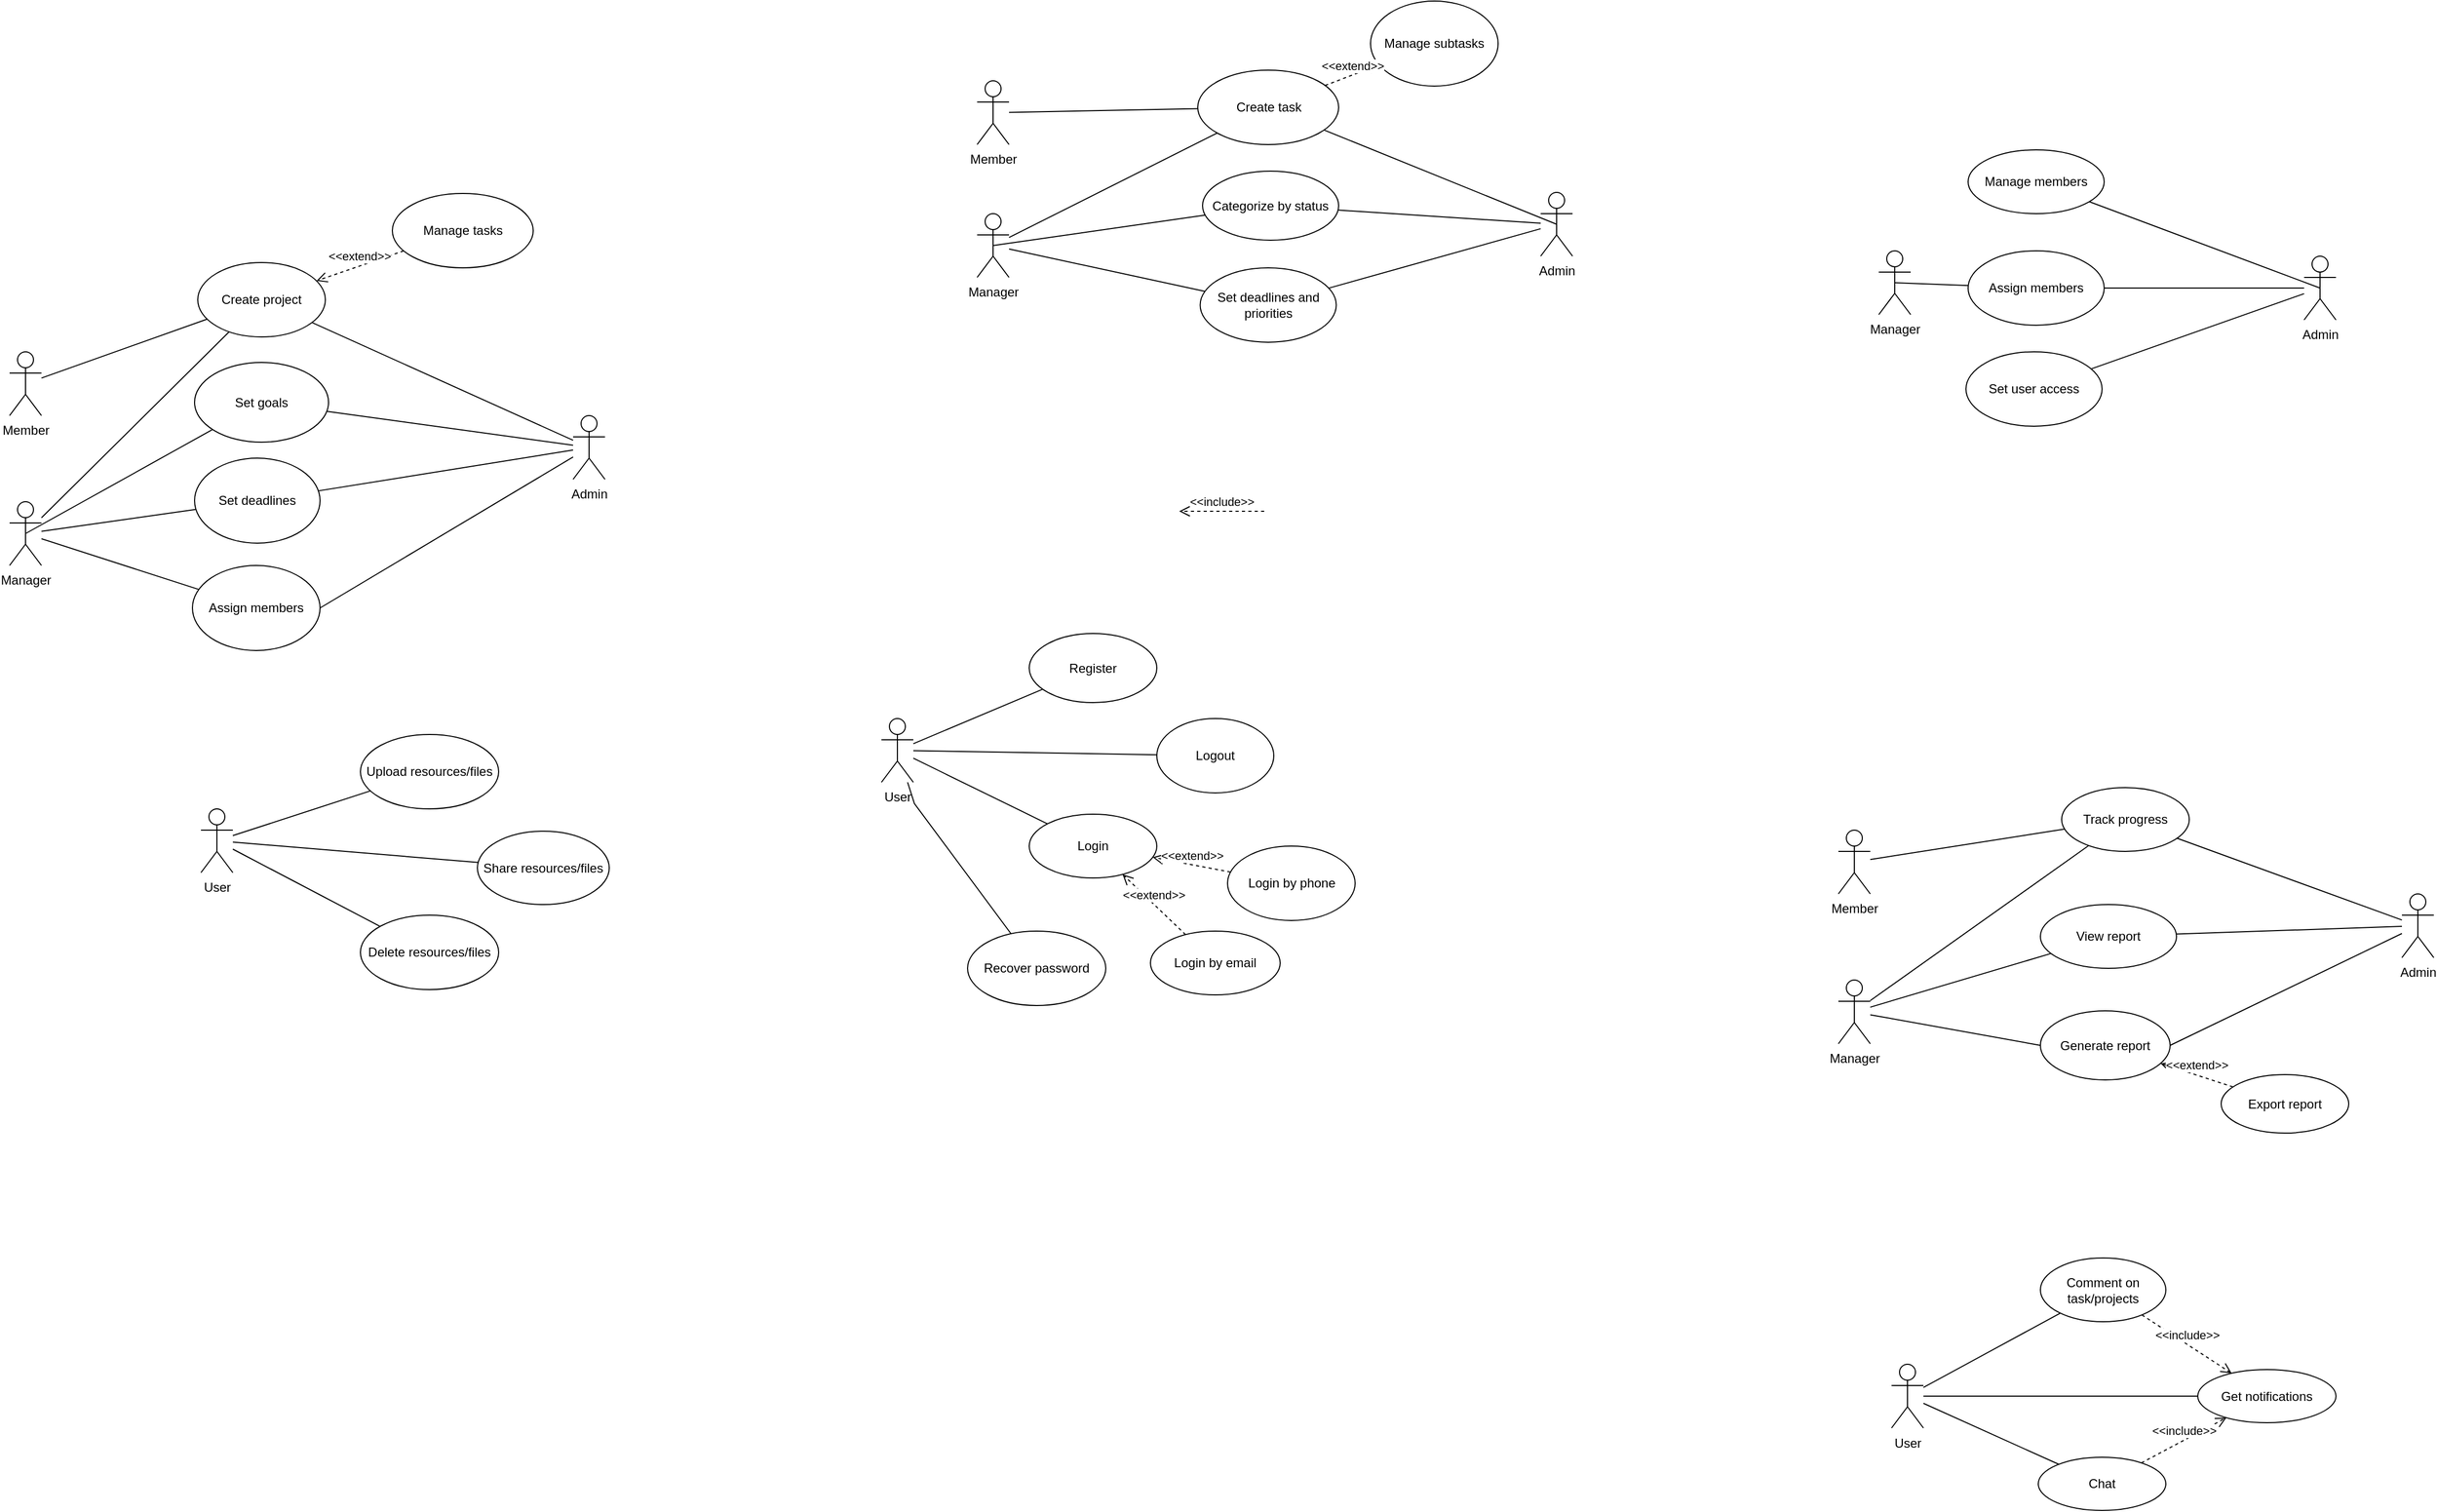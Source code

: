 <mxfile version="27.1.4">
  <diagram name="Page-1" id="LLpskVTNyjd0eYGFW1nT">
    <mxGraphModel dx="4588" dy="3377" grid="1" gridSize="10" guides="1" tooltips="1" connect="1" arrows="1" fold="1" page="1" pageScale="1" pageWidth="827" pageHeight="1169" math="0" shadow="0">
      <root>
        <mxCell id="0" />
        <mxCell id="1" parent="0" />
        <mxCell id="5ddJLNY-2XlwTEDdsY8z-5" value="Create project" style="ellipse;whiteSpace=wrap;html=1;" parent="1" vertex="1">
          <mxGeometry x="227" y="-264" width="120" height="70" as="geometry" />
        </mxCell>
        <mxCell id="5ddJLNY-2XlwTEDdsY8z-6" value="Assign members" style="ellipse;whiteSpace=wrap;html=1;" parent="1" vertex="1">
          <mxGeometry x="222" y="21" width="120" height="80" as="geometry" />
        </mxCell>
        <mxCell id="5ddJLNY-2XlwTEDdsY8z-8" value="Set goals" style="ellipse;whiteSpace=wrap;html=1;" parent="1" vertex="1">
          <mxGeometry x="224" y="-170" width="126" height="75" as="geometry" />
        </mxCell>
        <mxCell id="TwEvVW-eclEVVmXi3KOq-1" value="Member" style="shape=umlActor;verticalLabelPosition=bottom;verticalAlign=top;html=1;outlineConnect=0;" parent="1" vertex="1">
          <mxGeometry x="50" y="-180" width="30" height="60" as="geometry" />
        </mxCell>
        <mxCell id="TwEvVW-eclEVVmXi3KOq-2" value="Manager" style="shape=umlActor;verticalLabelPosition=bottom;verticalAlign=top;html=1;outlineConnect=0;" parent="1" vertex="1">
          <mxGeometry x="50" y="-39" width="30" height="60" as="geometry" />
        </mxCell>
        <mxCell id="TwEvVW-eclEVVmXi3KOq-3" value="Admin" style="shape=umlActor;verticalLabelPosition=bottom;verticalAlign=top;html=1;outlineConnect=0;" parent="1" vertex="1">
          <mxGeometry x="580" y="-120" width="30" height="60" as="geometry" />
        </mxCell>
        <mxCell id="TwEvVW-eclEVVmXi3KOq-23" value="" style="endArrow=none;html=1;rounded=0;" parent="1" source="TwEvVW-eclEVVmXi3KOq-2" target="5ddJLNY-2XlwTEDdsY8z-6" edge="1">
          <mxGeometry width="50" height="50" relative="1" as="geometry">
            <mxPoint x="60" y="343" as="sourcePoint" />
            <mxPoint x="248" y="269" as="targetPoint" />
          </mxGeometry>
        </mxCell>
        <mxCell id="TwEvVW-eclEVVmXi3KOq-25" value="" style="endArrow=none;html=1;rounded=0;" parent="1" source="TwEvVW-eclEVVmXi3KOq-2" target="5ddJLNY-2XlwTEDdsY8z-5" edge="1">
          <mxGeometry width="50" height="50" relative="1" as="geometry">
            <mxPoint x="70" y="330" as="sourcePoint" />
            <mxPoint x="262" y="170" as="targetPoint" />
          </mxGeometry>
        </mxCell>
        <mxCell id="TwEvVW-eclEVVmXi3KOq-33" value="" style="endArrow=none;html=1;rounded=0;" parent="1" source="TwEvVW-eclEVVmXi3KOq-1" target="5ddJLNY-2XlwTEDdsY8z-5" edge="1">
          <mxGeometry width="50" height="50" relative="1" as="geometry">
            <mxPoint x="160" y="200" as="sourcePoint" />
            <mxPoint x="390" y="180" as="targetPoint" />
          </mxGeometry>
        </mxCell>
        <mxCell id="TwEvVW-eclEVVmXi3KOq-35" value="" style="endArrow=none;html=1;rounded=0;exitX=1;exitY=0.5;exitDx=0;exitDy=0;" parent="1" source="5ddJLNY-2XlwTEDdsY8z-6" target="TwEvVW-eclEVVmXi3KOq-3" edge="1">
          <mxGeometry width="50" height="50" relative="1" as="geometry">
            <mxPoint x="340" y="230" as="sourcePoint" />
            <mxPoint x="390" y="180" as="targetPoint" />
          </mxGeometry>
        </mxCell>
        <mxCell id="TwEvVW-eclEVVmXi3KOq-41" value="" style="endArrow=none;html=1;rounded=0;" parent="1" source="TwEvVW-eclEVVmXi3KOq-3" target="5ddJLNY-2XlwTEDdsY8z-5" edge="1">
          <mxGeometry width="50" height="50" relative="1" as="geometry">
            <mxPoint x="640" y="157" as="sourcePoint" />
            <mxPoint x="920" y="80" as="targetPoint" />
          </mxGeometry>
        </mxCell>
        <mxCell id="TwEvVW-eclEVVmXi3KOq-42" value="" style="endArrow=none;html=1;rounded=0;" parent="1" source="TwEvVW-eclEVVmXi3KOq-3" target="5ddJLNY-2XlwTEDdsY8z-8" edge="1">
          <mxGeometry width="50" height="50" relative="1" as="geometry">
            <mxPoint x="650" y="80" as="sourcePoint" />
            <mxPoint x="730" y="-80" as="targetPoint" />
          </mxGeometry>
        </mxCell>
        <mxCell id="TwEvVW-eclEVVmXi3KOq-47" value="" style="endArrow=none;html=1;rounded=0;exitX=0.5;exitY=0.5;exitDx=0;exitDy=0;exitPerimeter=0;" parent="1" source="TwEvVW-eclEVVmXi3KOq-2" target="5ddJLNY-2XlwTEDdsY8z-8" edge="1">
          <mxGeometry width="50" height="50" relative="1" as="geometry">
            <mxPoint x="180" y="285" as="sourcePoint" />
            <mxPoint x="374" y="20" as="targetPoint" />
          </mxGeometry>
        </mxCell>
        <mxCell id="8Crcheac2xjCXa0UdA6q-4" value="Set deadlines" style="ellipse;whiteSpace=wrap;html=1;" parent="1" vertex="1">
          <mxGeometry x="224" y="-80" width="118" height="80" as="geometry" />
        </mxCell>
        <mxCell id="8Crcheac2xjCXa0UdA6q-5" value="" style="endArrow=none;html=1;rounded=0;" parent="1" source="TwEvVW-eclEVVmXi3KOq-2" target="8Crcheac2xjCXa0UdA6q-4" edge="1">
          <mxGeometry width="50" height="50" relative="1" as="geometry">
            <mxPoint x="110" y="20" as="sourcePoint" />
            <mxPoint x="294" y="184" as="targetPoint" />
          </mxGeometry>
        </mxCell>
        <mxCell id="8Crcheac2xjCXa0UdA6q-6" value="" style="endArrow=none;html=1;rounded=0;" parent="1" source="8Crcheac2xjCXa0UdA6q-4" target="TwEvVW-eclEVVmXi3KOq-3" edge="1">
          <mxGeometry width="50" height="50" relative="1" as="geometry">
            <mxPoint x="570" y="201" as="sourcePoint" />
            <mxPoint x="790" y="-70" as="targetPoint" />
          </mxGeometry>
        </mxCell>
        <mxCell id="8Crcheac2xjCXa0UdA6q-11" value="Create task" style="ellipse;whiteSpace=wrap;html=1;" parent="1" vertex="1">
          <mxGeometry x="1167.5" y="-445" width="132.5" height="70" as="geometry" />
        </mxCell>
        <mxCell id="8Crcheac2xjCXa0UdA6q-12" value="&lt;span style=&quot;&quot; data-end=&quot;400&quot; data-start=&quot;366&quot;&gt;Manage subtasks&lt;/span&gt;" style="ellipse;whiteSpace=wrap;html=1;" parent="1" vertex="1">
          <mxGeometry x="1330" y="-510" width="120" height="80" as="geometry" />
        </mxCell>
        <mxCell id="8Crcheac2xjCXa0UdA6q-13" value="Categorize by status" style="ellipse;whiteSpace=wrap;html=1;" parent="1" vertex="1">
          <mxGeometry x="1172" y="-350" width="128" height="65" as="geometry" />
        </mxCell>
        <mxCell id="8Crcheac2xjCXa0UdA6q-14" value="Member" style="shape=umlActor;verticalLabelPosition=bottom;verticalAlign=top;html=1;outlineConnect=0;" parent="1" vertex="1">
          <mxGeometry x="960" y="-435" width="30" height="60" as="geometry" />
        </mxCell>
        <mxCell id="8Crcheac2xjCXa0UdA6q-15" value="Manager" style="shape=umlActor;verticalLabelPosition=bottom;verticalAlign=top;html=1;outlineConnect=0;" parent="1" vertex="1">
          <mxGeometry x="960" y="-310" width="30" height="60" as="geometry" />
        </mxCell>
        <mxCell id="8Crcheac2xjCXa0UdA6q-16" value="Admin" style="shape=umlActor;verticalLabelPosition=bottom;verticalAlign=top;html=1;outlineConnect=0;" parent="1" vertex="1">
          <mxGeometry x="1490" y="-330" width="30" height="60" as="geometry" />
        </mxCell>
        <mxCell id="8Crcheac2xjCXa0UdA6q-18" value="" style="endArrow=none;html=1;rounded=0;" parent="1" source="8Crcheac2xjCXa0UdA6q-15" target="8Crcheac2xjCXa0UdA6q-11" edge="1">
          <mxGeometry width="50" height="50" relative="1" as="geometry">
            <mxPoint x="980" y="110" as="sourcePoint" />
            <mxPoint x="1172" y="-50" as="targetPoint" />
          </mxGeometry>
        </mxCell>
        <mxCell id="8Crcheac2xjCXa0UdA6q-19" value="" style="endArrow=none;html=1;rounded=0;" parent="1" source="8Crcheac2xjCXa0UdA6q-14" target="8Crcheac2xjCXa0UdA6q-11" edge="1">
          <mxGeometry width="50" height="50" relative="1" as="geometry">
            <mxPoint x="1070" y="-20" as="sourcePoint" />
            <mxPoint x="1300" y="-40" as="targetPoint" />
          </mxGeometry>
        </mxCell>
        <mxCell id="8Crcheac2xjCXa0UdA6q-22" value="" style="endArrow=none;html=1;rounded=0;exitX=0.5;exitY=0.5;exitDx=0;exitDy=0;exitPerimeter=0;" parent="1" source="8Crcheac2xjCXa0UdA6q-16" target="8Crcheac2xjCXa0UdA6q-11" edge="1">
          <mxGeometry width="50" height="50" relative="1" as="geometry">
            <mxPoint x="1550" y="-63" as="sourcePoint" />
            <mxPoint x="1830" y="-140" as="targetPoint" />
          </mxGeometry>
        </mxCell>
        <mxCell id="8Crcheac2xjCXa0UdA6q-23" value="" style="endArrow=none;html=1;rounded=0;" parent="1" source="8Crcheac2xjCXa0UdA6q-16" target="8Crcheac2xjCXa0UdA6q-13" edge="1">
          <mxGeometry width="50" height="50" relative="1" as="geometry">
            <mxPoint x="1560" y="-140" as="sourcePoint" />
            <mxPoint x="1640" y="-300" as="targetPoint" />
          </mxGeometry>
        </mxCell>
        <mxCell id="8Crcheac2xjCXa0UdA6q-24" value="" style="endArrow=none;html=1;rounded=0;exitX=0.5;exitY=0.5;exitDx=0;exitDy=0;exitPerimeter=0;" parent="1" source="8Crcheac2xjCXa0UdA6q-15" target="8Crcheac2xjCXa0UdA6q-13" edge="1">
          <mxGeometry width="50" height="50" relative="1" as="geometry">
            <mxPoint x="1090" y="65" as="sourcePoint" />
            <mxPoint x="1284" y="-200" as="targetPoint" />
          </mxGeometry>
        </mxCell>
        <mxCell id="8Crcheac2xjCXa0UdA6q-26" value="Set deadlines and priorities" style="ellipse;whiteSpace=wrap;html=1;" parent="1" vertex="1">
          <mxGeometry x="1169.75" y="-259" width="128" height="70" as="geometry" />
        </mxCell>
        <mxCell id="8Crcheac2xjCXa0UdA6q-27" value="" style="endArrow=none;html=1;rounded=0;" parent="1" source="8Crcheac2xjCXa0UdA6q-15" target="8Crcheac2xjCXa0UdA6q-26" edge="1">
          <mxGeometry width="50" height="50" relative="1" as="geometry">
            <mxPoint x="1020" y="-200" as="sourcePoint" />
            <mxPoint x="1204" y="-36" as="targetPoint" />
          </mxGeometry>
        </mxCell>
        <mxCell id="8Crcheac2xjCXa0UdA6q-28" value="" style="endArrow=none;html=1;rounded=0;" parent="1" source="8Crcheac2xjCXa0UdA6q-26" target="8Crcheac2xjCXa0UdA6q-16" edge="1">
          <mxGeometry width="50" height="50" relative="1" as="geometry">
            <mxPoint x="1480" y="-19" as="sourcePoint" />
            <mxPoint x="1700" y="-290" as="targetPoint" />
          </mxGeometry>
        </mxCell>
        <mxCell id="8Crcheac2xjCXa0UdA6q-33" value="Manage members" style="ellipse;whiteSpace=wrap;html=1;" parent="1" vertex="1">
          <mxGeometry x="1892" y="-370" width="128" height="60" as="geometry" />
        </mxCell>
        <mxCell id="8Crcheac2xjCXa0UdA6q-35" value="Assign members" style="ellipse;whiteSpace=wrap;html=1;" parent="1" vertex="1">
          <mxGeometry x="1892" y="-275" width="128" height="70" as="geometry" />
        </mxCell>
        <mxCell id="8Crcheac2xjCXa0UdA6q-37" value="Manager" style="shape=umlActor;verticalLabelPosition=bottom;verticalAlign=top;html=1;outlineConnect=0;" parent="1" vertex="1">
          <mxGeometry x="1808" y="-275" width="30" height="60" as="geometry" />
        </mxCell>
        <mxCell id="8Crcheac2xjCXa0UdA6q-38" value="Admin" style="shape=umlActor;verticalLabelPosition=bottom;verticalAlign=top;html=1;outlineConnect=0;" parent="1" vertex="1">
          <mxGeometry x="2208" y="-270" width="30" height="60" as="geometry" />
        </mxCell>
        <mxCell id="8Crcheac2xjCXa0UdA6q-44" value="" style="endArrow=none;html=1;rounded=0;exitX=0.5;exitY=0.5;exitDx=0;exitDy=0;exitPerimeter=0;" parent="1" source="8Crcheac2xjCXa0UdA6q-38" target="8Crcheac2xjCXa0UdA6q-33" edge="1">
          <mxGeometry width="50" height="50" relative="1" as="geometry">
            <mxPoint x="2268" y="7" as="sourcePoint" />
            <mxPoint x="2548" y="-70" as="targetPoint" />
          </mxGeometry>
        </mxCell>
        <mxCell id="8Crcheac2xjCXa0UdA6q-45" value="" style="endArrow=none;html=1;rounded=0;" parent="1" source="8Crcheac2xjCXa0UdA6q-38" target="8Crcheac2xjCXa0UdA6q-35" edge="1">
          <mxGeometry width="50" height="50" relative="1" as="geometry">
            <mxPoint x="2278" y="-70" as="sourcePoint" />
            <mxPoint x="2358" y="-230" as="targetPoint" />
          </mxGeometry>
        </mxCell>
        <mxCell id="8Crcheac2xjCXa0UdA6q-46" value="" style="endArrow=none;html=1;rounded=0;exitX=0.5;exitY=0.5;exitDx=0;exitDy=0;exitPerimeter=0;" parent="1" source="8Crcheac2xjCXa0UdA6q-37" target="8Crcheac2xjCXa0UdA6q-35" edge="1">
          <mxGeometry width="50" height="50" relative="1" as="geometry">
            <mxPoint x="1808" y="135" as="sourcePoint" />
            <mxPoint x="2002" y="-130" as="targetPoint" />
          </mxGeometry>
        </mxCell>
        <mxCell id="8Crcheac2xjCXa0UdA6q-48" value="Set user access" style="ellipse;whiteSpace=wrap;html=1;" parent="1" vertex="1">
          <mxGeometry x="1890" y="-180" width="128" height="70" as="geometry" />
        </mxCell>
        <mxCell id="8Crcheac2xjCXa0UdA6q-50" value="" style="endArrow=none;html=1;rounded=0;" parent="1" source="8Crcheac2xjCXa0UdA6q-48" target="8Crcheac2xjCXa0UdA6q-38" edge="1">
          <mxGeometry width="50" height="50" relative="1" as="geometry">
            <mxPoint x="2198" y="51" as="sourcePoint" />
            <mxPoint x="2418" y="-220" as="targetPoint" />
          </mxGeometry>
        </mxCell>
        <mxCell id="8Crcheac2xjCXa0UdA6q-65" value="Track progress" style="ellipse;whiteSpace=wrap;html=1;" parent="1" vertex="1">
          <mxGeometry x="1980" y="230" width="120" height="60" as="geometry" />
        </mxCell>
        <mxCell id="8Crcheac2xjCXa0UdA6q-66" value="&lt;span style=&quot;&quot; data-end=&quot;400&quot; data-start=&quot;366&quot;&gt;Generate report&lt;/span&gt;" style="ellipse;whiteSpace=wrap;html=1;" parent="1" vertex="1">
          <mxGeometry x="1960" y="440" width="122" height="65" as="geometry" />
        </mxCell>
        <mxCell id="8Crcheac2xjCXa0UdA6q-67" value="View report" style="ellipse;whiteSpace=wrap;html=1;" parent="1" vertex="1">
          <mxGeometry x="1960" y="340" width="128" height="60" as="geometry" />
        </mxCell>
        <mxCell id="8Crcheac2xjCXa0UdA6q-68" value="Member" style="shape=umlActor;verticalLabelPosition=bottom;verticalAlign=top;html=1;outlineConnect=0;" parent="1" vertex="1">
          <mxGeometry x="1770" y="270" width="30" height="60" as="geometry" />
        </mxCell>
        <mxCell id="8Crcheac2xjCXa0UdA6q-69" value="Manager" style="shape=umlActor;verticalLabelPosition=bottom;verticalAlign=top;html=1;outlineConnect=0;" parent="1" vertex="1">
          <mxGeometry x="1770" y="411" width="30" height="60" as="geometry" />
        </mxCell>
        <mxCell id="8Crcheac2xjCXa0UdA6q-70" value="Admin" style="shape=umlActor;verticalLabelPosition=bottom;verticalAlign=top;html=1;outlineConnect=0;" parent="1" vertex="1">
          <mxGeometry x="2300" y="330" width="30" height="60" as="geometry" />
        </mxCell>
        <mxCell id="8Crcheac2xjCXa0UdA6q-71" value="" style="endArrow=none;html=1;rounded=0;entryX=0;entryY=0.5;entryDx=0;entryDy=0;" parent="1" source="8Crcheac2xjCXa0UdA6q-69" target="8Crcheac2xjCXa0UdA6q-66" edge="1">
          <mxGeometry width="50" height="50" relative="1" as="geometry">
            <mxPoint x="1780" y="793" as="sourcePoint" />
            <mxPoint x="1968" y="719" as="targetPoint" />
          </mxGeometry>
        </mxCell>
        <mxCell id="8Crcheac2xjCXa0UdA6q-72" value="" style="endArrow=none;html=1;rounded=0;" parent="1" source="8Crcheac2xjCXa0UdA6q-69" target="8Crcheac2xjCXa0UdA6q-65" edge="1">
          <mxGeometry width="50" height="50" relative="1" as="geometry">
            <mxPoint x="1790" y="780" as="sourcePoint" />
            <mxPoint x="1982" y="620" as="targetPoint" />
          </mxGeometry>
        </mxCell>
        <mxCell id="8Crcheac2xjCXa0UdA6q-73" value="" style="endArrow=none;html=1;rounded=0;" parent="1" source="8Crcheac2xjCXa0UdA6q-68" target="8Crcheac2xjCXa0UdA6q-65" edge="1">
          <mxGeometry width="50" height="50" relative="1" as="geometry">
            <mxPoint x="1880" y="650" as="sourcePoint" />
            <mxPoint x="2110" y="630" as="targetPoint" />
          </mxGeometry>
        </mxCell>
        <mxCell id="8Crcheac2xjCXa0UdA6q-74" value="" style="endArrow=none;html=1;rounded=0;exitX=1;exitY=0.5;exitDx=0;exitDy=0;" parent="1" source="8Crcheac2xjCXa0UdA6q-66" target="8Crcheac2xjCXa0UdA6q-70" edge="1">
          <mxGeometry width="50" height="50" relative="1" as="geometry">
            <mxPoint x="2060" y="680" as="sourcePoint" />
            <mxPoint x="2110" y="630" as="targetPoint" />
          </mxGeometry>
        </mxCell>
        <mxCell id="8Crcheac2xjCXa0UdA6q-76" value="" style="endArrow=none;html=1;rounded=0;" parent="1" source="8Crcheac2xjCXa0UdA6q-70" target="8Crcheac2xjCXa0UdA6q-65" edge="1">
          <mxGeometry width="50" height="50" relative="1" as="geometry">
            <mxPoint x="2260" y="320" as="sourcePoint" />
            <mxPoint x="2640" y="530" as="targetPoint" />
          </mxGeometry>
        </mxCell>
        <mxCell id="8Crcheac2xjCXa0UdA6q-77" value="" style="endArrow=none;html=1;rounded=0;" parent="1" source="8Crcheac2xjCXa0UdA6q-70" target="8Crcheac2xjCXa0UdA6q-67" edge="1">
          <mxGeometry width="50" height="50" relative="1" as="geometry">
            <mxPoint x="2370" y="530" as="sourcePoint" />
            <mxPoint x="2450" y="370" as="targetPoint" />
          </mxGeometry>
        </mxCell>
        <mxCell id="8Crcheac2xjCXa0UdA6q-78" value="" style="endArrow=none;html=1;rounded=0;" parent="1" source="8Crcheac2xjCXa0UdA6q-69" target="8Crcheac2xjCXa0UdA6q-67" edge="1">
          <mxGeometry width="50" height="50" relative="1" as="geometry">
            <mxPoint x="1880" y="430" as="sourcePoint" />
            <mxPoint x="2094" y="470" as="targetPoint" />
          </mxGeometry>
        </mxCell>
        <mxCell id="8Crcheac2xjCXa0UdA6q-80" value="Export report" style="ellipse;whiteSpace=wrap;html=1;" parent="1" vertex="1">
          <mxGeometry x="2130" y="500" width="120" height="55" as="geometry" />
        </mxCell>
        <mxCell id="8Crcheac2xjCXa0UdA6q-87" value="Upload resources/files" style="ellipse;whiteSpace=wrap;html=1;" parent="1" vertex="1">
          <mxGeometry x="380" y="180" width="130" height="70" as="geometry" />
        </mxCell>
        <mxCell id="8Crcheac2xjCXa0UdA6q-89" value="Share resources/files" style="ellipse;whiteSpace=wrap;html=1;" parent="1" vertex="1">
          <mxGeometry x="490" y="271" width="124" height="69" as="geometry" />
        </mxCell>
        <mxCell id="8Crcheac2xjCXa0UdA6q-90" value="User" style="shape=umlActor;verticalLabelPosition=bottom;verticalAlign=top;html=1;outlineConnect=0;" parent="1" vertex="1">
          <mxGeometry x="230" y="250" width="30" height="60" as="geometry" />
        </mxCell>
        <mxCell id="8Crcheac2xjCXa0UdA6q-95" value="" style="endArrow=none;html=1;rounded=0;" parent="1" source="8Crcheac2xjCXa0UdA6q-90" target="8Crcheac2xjCXa0UdA6q-87" edge="1">
          <mxGeometry width="50" height="50" relative="1" as="geometry">
            <mxPoint x="350" y="600" as="sourcePoint" />
            <mxPoint x="580" y="580" as="targetPoint" />
          </mxGeometry>
        </mxCell>
        <mxCell id="8Crcheac2xjCXa0UdA6q-103" value="" style="endArrow=none;html=1;rounded=0;" parent="1" source="8Crcheac2xjCXa0UdA6q-90" target="8Crcheac2xjCXa0UdA6q-89" edge="1">
          <mxGeometry width="50" height="50" relative="1" as="geometry">
            <mxPoint x="290" y="292" as="sourcePoint" />
            <mxPoint x="472" y="250" as="targetPoint" />
          </mxGeometry>
        </mxCell>
        <mxCell id="8Crcheac2xjCXa0UdA6q-122" value="Comment on task/projects" style="ellipse;whiteSpace=wrap;html=1;" parent="1" vertex="1">
          <mxGeometry x="1960" y="672.5" width="118" height="60" as="geometry" />
        </mxCell>
        <mxCell id="8Crcheac2xjCXa0UdA6q-123" value="Get notifications" style="ellipse;whiteSpace=wrap;html=1;" parent="1" vertex="1">
          <mxGeometry x="2108" y="777.5" width="130" height="50" as="geometry" />
        </mxCell>
        <mxCell id="8Crcheac2xjCXa0UdA6q-124" value="User" style="shape=umlActor;verticalLabelPosition=bottom;verticalAlign=top;html=1;outlineConnect=0;" parent="1" vertex="1">
          <mxGeometry x="1820" y="772.5" width="30" height="60" as="geometry" />
        </mxCell>
        <mxCell id="8Crcheac2xjCXa0UdA6q-128" value="" style="endArrow=none;html=1;rounded=0;" parent="1" source="8Crcheac2xjCXa0UdA6q-124" target="8Crcheac2xjCXa0UdA6q-122" edge="1">
          <mxGeometry width="50" height="50" relative="1" as="geometry">
            <mxPoint x="1930" y="1152.5" as="sourcePoint" />
            <mxPoint x="2160" y="1132.5" as="targetPoint" />
          </mxGeometry>
        </mxCell>
        <mxCell id="8Crcheac2xjCXa0UdA6q-132" value="" style="endArrow=none;html=1;rounded=0;" parent="1" source="8Crcheac2xjCXa0UdA6q-124" target="8Crcheac2xjCXa0UdA6q-137" edge="1">
          <mxGeometry width="50" height="50" relative="1" as="geometry">
            <mxPoint x="1835" y="943.5" as="sourcePoint" />
            <mxPoint x="2144" y="972.5" as="targetPoint" />
          </mxGeometry>
        </mxCell>
        <mxCell id="8Crcheac2xjCXa0UdA6q-134" value="" style="endArrow=none;html=1;rounded=0;" parent="1" source="8Crcheac2xjCXa0UdA6q-124" target="8Crcheac2xjCXa0UdA6q-123" edge="1">
          <mxGeometry width="50" height="50" relative="1" as="geometry">
            <mxPoint x="1870" y="844.5" as="sourcePoint" />
            <mxPoint x="2052" y="802.5" as="targetPoint" />
          </mxGeometry>
        </mxCell>
        <mxCell id="8Crcheac2xjCXa0UdA6q-137" value="Chat" style="ellipse;whiteSpace=wrap;html=1;" parent="1" vertex="1">
          <mxGeometry x="1958" y="860" width="120" height="50" as="geometry" />
        </mxCell>
        <mxCell id="8Crcheac2xjCXa0UdA6q-147" value="Register" style="ellipse;whiteSpace=wrap;html=1;" parent="1" vertex="1">
          <mxGeometry x="1009" y="85" width="120" height="65" as="geometry" />
        </mxCell>
        <mxCell id="8Crcheac2xjCXa0UdA6q-148" value="Login" style="ellipse;whiteSpace=wrap;html=1;" parent="1" vertex="1">
          <mxGeometry x="1009" y="255" width="120" height="60" as="geometry" />
        </mxCell>
        <mxCell id="8Crcheac2xjCXa0UdA6q-149" value="User" style="shape=umlActor;verticalLabelPosition=bottom;verticalAlign=top;html=1;outlineConnect=0;" parent="1" vertex="1">
          <mxGeometry x="870" y="165" width="30" height="60" as="geometry" />
        </mxCell>
        <mxCell id="8Crcheac2xjCXa0UdA6q-150" value="" style="endArrow=none;html=1;rounded=0;" parent="1" source="8Crcheac2xjCXa0UdA6q-149" target="8Crcheac2xjCXa0UdA6q-147" edge="1">
          <mxGeometry width="50" height="50" relative="1" as="geometry">
            <mxPoint x="980" y="545" as="sourcePoint" />
            <mxPoint x="1210" y="525" as="targetPoint" />
          </mxGeometry>
        </mxCell>
        <mxCell id="8Crcheac2xjCXa0UdA6q-151" value="" style="endArrow=none;html=1;rounded=0;" parent="1" source="8Crcheac2xjCXa0UdA6q-149" target="8Crcheac2xjCXa0UdA6q-153" edge="1">
          <mxGeometry width="50" height="50" relative="1" as="geometry">
            <mxPoint x="885" y="336" as="sourcePoint" />
            <mxPoint x="1194" y="365" as="targetPoint" />
          </mxGeometry>
        </mxCell>
        <mxCell id="8Crcheac2xjCXa0UdA6q-152" value="" style="endArrow=none;html=1;rounded=0;" parent="1" source="8Crcheac2xjCXa0UdA6q-149" target="8Crcheac2xjCXa0UdA6q-148" edge="1">
          <mxGeometry width="50" height="50" relative="1" as="geometry">
            <mxPoint x="920" y="237" as="sourcePoint" />
            <mxPoint x="1102" y="195" as="targetPoint" />
          </mxGeometry>
        </mxCell>
        <mxCell id="8Crcheac2xjCXa0UdA6q-153" value="Logout" style="ellipse;whiteSpace=wrap;html=1;" parent="1" vertex="1">
          <mxGeometry x="1129" y="165" width="110" height="70" as="geometry" />
        </mxCell>
        <mxCell id="8Crcheac2xjCXa0UdA6q-154" value="Recover password" style="ellipse;whiteSpace=wrap;html=1;" parent="1" vertex="1">
          <mxGeometry x="951" y="365" width="130" height="70" as="geometry" />
        </mxCell>
        <mxCell id="8Crcheac2xjCXa0UdA6q-155" value="" style="endArrow=none;html=1;rounded=0;" parent="1" source="8Crcheac2xjCXa0UdA6q-149" target="8Crcheac2xjCXa0UdA6q-154" edge="1">
          <mxGeometry width="50" height="50" relative="1" as="geometry">
            <mxPoint x="971" y="265" as="sourcePoint" />
            <mxPoint x="1147" y="393" as="targetPoint" />
            <Array as="points">
              <mxPoint x="901" y="245" />
            </Array>
          </mxGeometry>
        </mxCell>
        <mxCell id="8Crcheac2xjCXa0UdA6q-185" value="Login by phone" style="ellipse;whiteSpace=wrap;html=1;" parent="1" vertex="1">
          <mxGeometry x="1195.5" y="285" width="120" height="70" as="geometry" />
        </mxCell>
        <mxCell id="8Crcheac2xjCXa0UdA6q-186" value="Login by email" style="ellipse;whiteSpace=wrap;html=1;" parent="1" vertex="1">
          <mxGeometry x="1123" y="365" width="122" height="60" as="geometry" />
        </mxCell>
        <mxCell id="aBYrYfBs2FtseJG0C54a-1" value="&amp;lt;&amp;lt;extend&amp;gt;&amp;gt;" style="html=1;verticalAlign=bottom;endArrow=open;dashed=1;endSize=8;curved=0;rounded=0;" edge="1" parent="1" source="aBYrYfBs2FtseJG0C54a-12" target="5ddJLNY-2XlwTEDdsY8z-5">
          <mxGeometry relative="1" as="geometry">
            <mxPoint x="440" y="-229.42" as="sourcePoint" />
            <mxPoint x="360" y="-229.42" as="targetPoint" />
            <mxPoint as="offset" />
          </mxGeometry>
        </mxCell>
        <mxCell id="aBYrYfBs2FtseJG0C54a-2" value="&amp;lt;&amp;lt;include&amp;gt;&amp;gt;" style="html=1;verticalAlign=bottom;endArrow=open;dashed=1;endSize=8;curved=0;rounded=0;" edge="1" parent="1">
          <mxGeometry relative="1" as="geometry">
            <mxPoint x="1230" y="-30" as="sourcePoint" />
            <mxPoint x="1150" y="-30" as="targetPoint" />
            <mxPoint as="offset" />
          </mxGeometry>
        </mxCell>
        <mxCell id="aBYrYfBs2FtseJG0C54a-3" value="&amp;lt;&amp;lt;extend&amp;gt;&amp;gt;" style="html=1;verticalAlign=bottom;endArrow=open;dashed=1;endSize=8;curved=0;rounded=0;" edge="1" parent="1" source="8Crcheac2xjCXa0UdA6q-11" target="8Crcheac2xjCXa0UdA6q-12">
          <mxGeometry relative="1" as="geometry">
            <mxPoint x="1260" y="-475" as="sourcePoint" />
            <mxPoint x="1180" y="-475" as="targetPoint" />
            <mxPoint as="offset" />
          </mxGeometry>
        </mxCell>
        <mxCell id="aBYrYfBs2FtseJG0C54a-4" value="&amp;lt;&amp;lt;extend&amp;gt;&amp;gt;" style="html=1;verticalAlign=bottom;endArrow=open;dashed=1;endSize=8;curved=0;rounded=0;" edge="1" parent="1" source="8Crcheac2xjCXa0UdA6q-80" target="8Crcheac2xjCXa0UdA6q-66">
          <mxGeometry relative="1" as="geometry">
            <mxPoint x="2090" y="580" as="sourcePoint" />
            <mxPoint x="2150" y="470" as="targetPoint" />
            <mxPoint as="offset" />
          </mxGeometry>
        </mxCell>
        <mxCell id="aBYrYfBs2FtseJG0C54a-5" value="&amp;lt;&amp;lt;include&amp;gt;&amp;gt;" style="html=1;verticalAlign=bottom;endArrow=open;dashed=1;endSize=8;curved=0;rounded=0;" edge="1" parent="1" source="8Crcheac2xjCXa0UdA6q-137" target="8Crcheac2xjCXa0UdA6q-123">
          <mxGeometry relative="1" as="geometry">
            <mxPoint x="2260" y="870" as="sourcePoint" />
            <mxPoint x="2180" y="870" as="targetPoint" />
            <mxPoint as="offset" />
          </mxGeometry>
        </mxCell>
        <mxCell id="aBYrYfBs2FtseJG0C54a-6" value="&amp;lt;&amp;lt;include&amp;gt;&amp;gt;" style="html=1;verticalAlign=bottom;endArrow=open;dashed=1;endSize=8;curved=0;rounded=0;" edge="1" parent="1" source="8Crcheac2xjCXa0UdA6q-122" target="8Crcheac2xjCXa0UdA6q-123">
          <mxGeometry relative="1" as="geometry">
            <mxPoint x="2170" y="730" as="sourcePoint" />
            <mxPoint x="2090" y="730" as="targetPoint" />
            <mxPoint as="offset" />
          </mxGeometry>
        </mxCell>
        <mxCell id="aBYrYfBs2FtseJG0C54a-7" value="&amp;lt;&amp;lt;extend&amp;gt;&amp;gt;" style="html=1;verticalAlign=bottom;endArrow=open;dashed=1;endSize=8;curved=0;rounded=0;" edge="1" parent="1" source="8Crcheac2xjCXa0UdA6q-185" target="8Crcheac2xjCXa0UdA6q-148">
          <mxGeometry relative="1" as="geometry">
            <mxPoint x="1251" y="315" as="sourcePoint" />
            <mxPoint x="1181" y="265" as="targetPoint" />
            <mxPoint as="offset" />
          </mxGeometry>
        </mxCell>
        <mxCell id="aBYrYfBs2FtseJG0C54a-8" value="&amp;lt;&amp;lt;extend&amp;gt;&amp;gt;" style="html=1;verticalAlign=bottom;endArrow=open;dashed=1;endSize=8;curved=0;rounded=0;" edge="1" parent="1" source="8Crcheac2xjCXa0UdA6q-186" target="8Crcheac2xjCXa0UdA6q-148">
          <mxGeometry relative="1" as="geometry">
            <mxPoint x="1121" y="405" as="sourcePoint" />
            <mxPoint x="1081" y="345" as="targetPoint" />
            <mxPoint as="offset" />
          </mxGeometry>
        </mxCell>
        <mxCell id="aBYrYfBs2FtseJG0C54a-10" value="Delete resources/files" style="ellipse;whiteSpace=wrap;html=1;" vertex="1" parent="1">
          <mxGeometry x="380" y="350" width="130" height="70" as="geometry" />
        </mxCell>
        <mxCell id="aBYrYfBs2FtseJG0C54a-11" value="" style="endArrow=none;html=1;rounded=0;" edge="1" parent="1" source="8Crcheac2xjCXa0UdA6q-90" target="aBYrYfBs2FtseJG0C54a-10">
          <mxGeometry width="50" height="50" relative="1" as="geometry">
            <mxPoint x="300" y="361" as="sourcePoint" />
            <mxPoint x="491" y="408" as="targetPoint" />
          </mxGeometry>
        </mxCell>
        <mxCell id="aBYrYfBs2FtseJG0C54a-12" value="Manage tasks" style="ellipse;whiteSpace=wrap;html=1;" vertex="1" parent="1">
          <mxGeometry x="410" y="-329" width="132.5" height="70" as="geometry" />
        </mxCell>
      </root>
    </mxGraphModel>
  </diagram>
</mxfile>
